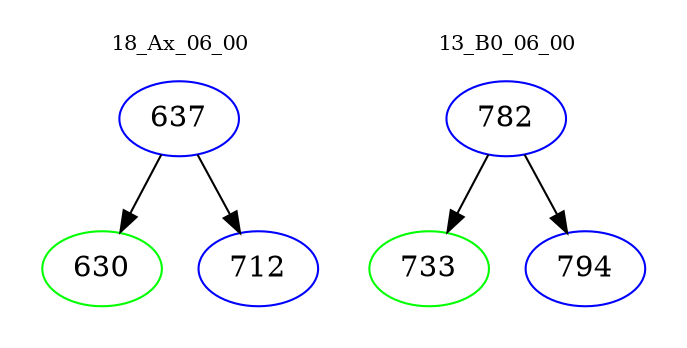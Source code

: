 digraph{
subgraph cluster_0 {
color = white
label = "18_Ax_06_00";
fontsize=10;
T0_637 [label="637", color="blue"]
T0_637 -> T0_630 [color="black"]
T0_630 [label="630", color="green"]
T0_637 -> T0_712 [color="black"]
T0_712 [label="712", color="blue"]
}
subgraph cluster_1 {
color = white
label = "13_B0_06_00";
fontsize=10;
T1_782 [label="782", color="blue"]
T1_782 -> T1_733 [color="black"]
T1_733 [label="733", color="green"]
T1_782 -> T1_794 [color="black"]
T1_794 [label="794", color="blue"]
}
}

